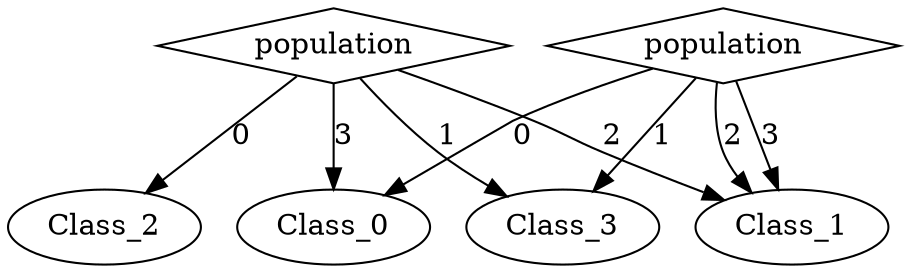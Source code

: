 digraph {
node [label=Class_0,style=""] Class_0
node [label=Class_1,style=""] Class_1
node [label=Class_3,style=""] Class_3
node [label=Class_2,style=""] Class_2
node [label=Class_1,style=""] Class_1
node [label=Class_1,style=""] Class_1
node [label=Class_3,style=""] Class_3
node [label=Class_0,style=""] Class_0
node [label=population,shape="diamond",style=""] 1
node [label=population,shape="diamond",style=""] 0

1 -> Class_0 [label="3"]
1 -> Class_1 [label="2"]
1 -> Class_3 [label="1"]
1 -> Class_2 [label="0"]
0 -> Class_1 [label="3"]
0 -> Class_1 [label="2"]
0 -> Class_3 [label="1"]
0 -> Class_0 [label="0"]
}